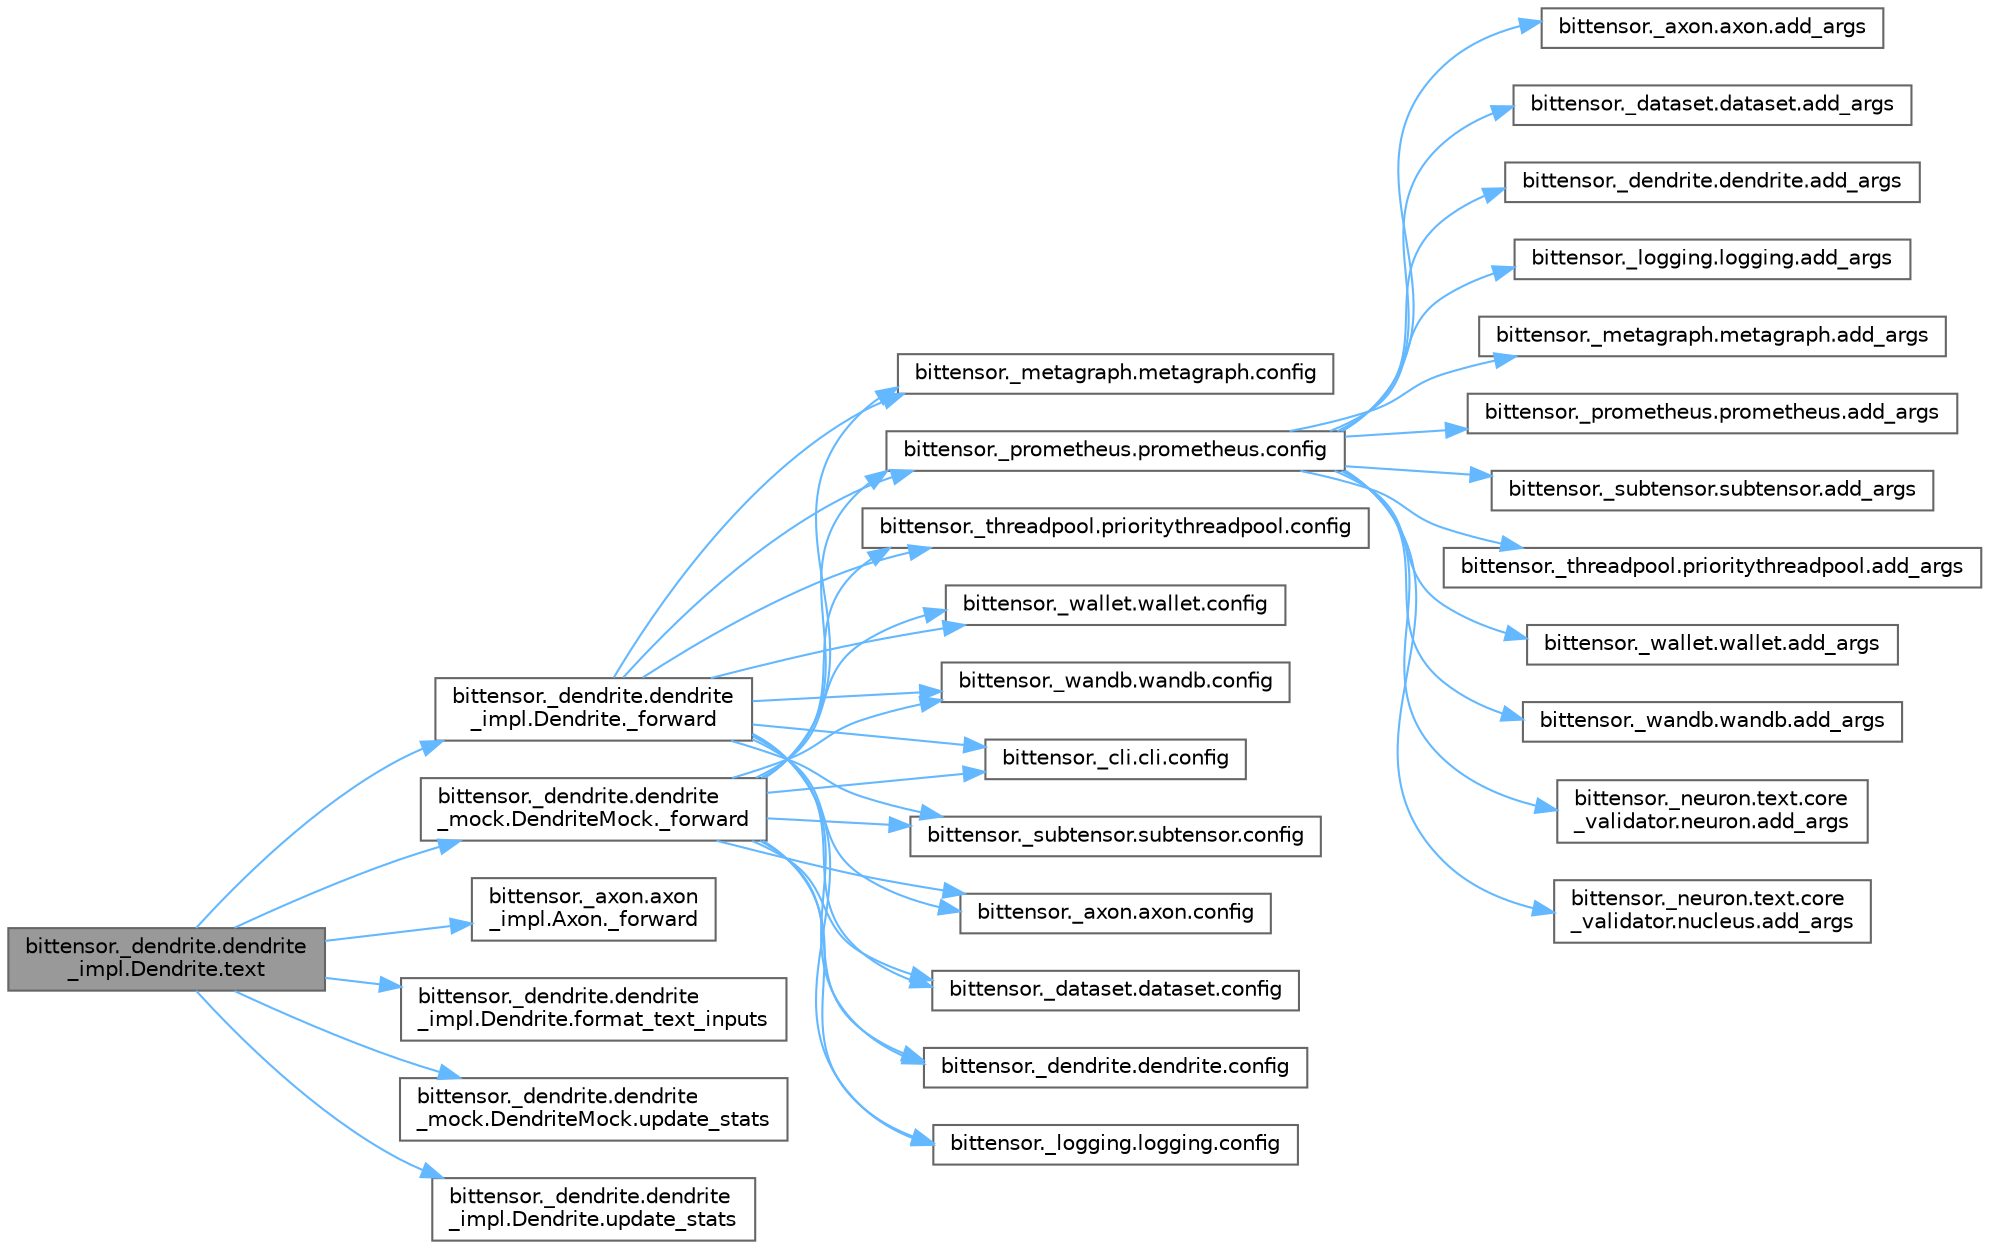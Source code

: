 digraph "bittensor._dendrite.dendrite_impl.Dendrite.text"
{
 // LATEX_PDF_SIZE
  bgcolor="transparent";
  edge [fontname=Helvetica,fontsize=10,labelfontname=Helvetica,labelfontsize=10];
  node [fontname=Helvetica,fontsize=10,shape=box,height=0.2,width=0.4];
  rankdir="LR";
  Node1 [label="bittensor._dendrite.dendrite\l_impl.Dendrite.text",height=0.2,width=0.4,color="gray40", fillcolor="grey60", style="filled", fontcolor="black",tooltip=" "];
  Node1 -> Node2 [color="steelblue1",style="solid"];
  Node2 [label="bittensor._dendrite.dendrite\l_impl.Dendrite._forward",height=0.2,width=0.4,color="grey40", fillcolor="white", style="filled",URL="$classbittensor_1_1__dendrite_1_1dendrite__impl_1_1_dendrite.html#ab0bedbfadc59c5895ad47f48f05b7b69",tooltip=" "];
  Node2 -> Node3 [color="steelblue1",style="solid"];
  Node3 [label="bittensor._subtensor.subtensor.config",height=0.2,width=0.4,color="grey40", fillcolor="white", style="filled",URL="$classbittensor_1_1__subtensor_1_1subtensor.html#a286524719d01e54533c069abddcf8a85",tooltip=" "];
  Node2 -> Node4 [color="steelblue1",style="solid"];
  Node4 [label="bittensor._axon.axon.config",height=0.2,width=0.4,color="grey40", fillcolor="white", style="filled",URL="$classbittensor_1_1__axon_1_1axon.html#a3517455cb9fa2f6f1e0374dc0bf18c85",tooltip=" "];
  Node2 -> Node5 [color="steelblue1",style="solid"];
  Node5 [label="bittensor._dataset.dataset.config",height=0.2,width=0.4,color="grey40", fillcolor="white", style="filled",URL="$classbittensor_1_1__dataset_1_1dataset.html#a87c59d83dcfd4887835558caeeb4a21d",tooltip=" "];
  Node2 -> Node6 [color="steelblue1",style="solid"];
  Node6 [label="bittensor._dendrite.dendrite.config",height=0.2,width=0.4,color="grey40", fillcolor="white", style="filled",URL="$classbittensor_1_1__dendrite_1_1dendrite.html#a43706005b1cc7469d979f937fde61893",tooltip=" "];
  Node2 -> Node7 [color="steelblue1",style="solid"];
  Node7 [label="bittensor._logging.logging.config",height=0.2,width=0.4,color="grey40", fillcolor="white", style="filled",URL="$classbittensor_1_1__logging_1_1logging.html#ac77d64a20b44564f6c9899c212af3a15",tooltip=" "];
  Node2 -> Node8 [color="steelblue1",style="solid"];
  Node8 [label="bittensor._metagraph.metagraph.config",height=0.2,width=0.4,color="grey40", fillcolor="white", style="filled",URL="$classbittensor_1_1__metagraph_1_1metagraph.html#a8b94e1702e4e0deb345284878f115dd9",tooltip=" "];
  Node2 -> Node9 [color="steelblue1",style="solid"];
  Node9 [label="bittensor._prometheus.prometheus.config",height=0.2,width=0.4,color="grey40", fillcolor="white", style="filled",URL="$classbittensor_1_1__prometheus_1_1prometheus.html#a2019917f4ad8e595357a744dc20f1a66",tooltip=" "];
  Node9 -> Node10 [color="steelblue1",style="solid"];
  Node10 [label="bittensor._axon.axon.add_args",height=0.2,width=0.4,color="grey40", fillcolor="white", style="filled",URL="$classbittensor_1_1__axon_1_1axon.html#ad1dcb057c01dbc6b554db2d12da3dfd5",tooltip=" "];
  Node9 -> Node11 [color="steelblue1",style="solid"];
  Node11 [label="bittensor._dataset.dataset.add_args",height=0.2,width=0.4,color="grey40", fillcolor="white", style="filled",URL="$classbittensor_1_1__dataset_1_1dataset.html#a4f9cc40ba3ff7638cc04a2511ac5c18c",tooltip=" "];
  Node9 -> Node12 [color="steelblue1",style="solid"];
  Node12 [label="bittensor._dendrite.dendrite.add_args",height=0.2,width=0.4,color="grey40", fillcolor="white", style="filled",URL="$classbittensor_1_1__dendrite_1_1dendrite.html#a9a3db91de971c48c1a50dd7fff04621a",tooltip=" "];
  Node9 -> Node13 [color="steelblue1",style="solid"];
  Node13 [label="bittensor._logging.logging.add_args",height=0.2,width=0.4,color="grey40", fillcolor="white", style="filled",URL="$classbittensor_1_1__logging_1_1logging.html#a2e003cfd2803110d2958b78006432176",tooltip=" "];
  Node9 -> Node14 [color="steelblue1",style="solid"];
  Node14 [label="bittensor._metagraph.metagraph.add_args",height=0.2,width=0.4,color="grey40", fillcolor="white", style="filled",URL="$classbittensor_1_1__metagraph_1_1metagraph.html#a256c4780fd08c591fb2e630f7e4cff37",tooltip=" "];
  Node9 -> Node15 [color="steelblue1",style="solid"];
  Node15 [label="bittensor._prometheus.prometheus.add_args",height=0.2,width=0.4,color="grey40", fillcolor="white", style="filled",URL="$classbittensor_1_1__prometheus_1_1prometheus.html#a2bcb633847d166730ec18afb875bec15",tooltip=" "];
  Node9 -> Node16 [color="steelblue1",style="solid"];
  Node16 [label="bittensor._subtensor.subtensor.add_args",height=0.2,width=0.4,color="grey40", fillcolor="white", style="filled",URL="$classbittensor_1_1__subtensor_1_1subtensor.html#ab2a96f88c69af04bf2f0cab8c46445d4",tooltip=" "];
  Node9 -> Node17 [color="steelblue1",style="solid"];
  Node17 [label="bittensor._threadpool.prioritythreadpool.add_args",height=0.2,width=0.4,color="grey40", fillcolor="white", style="filled",URL="$classbittensor_1_1__threadpool_1_1prioritythreadpool.html#a2d01eebce7b20b5afd1cf74b092dcbc2",tooltip=" "];
  Node9 -> Node18 [color="steelblue1",style="solid"];
  Node18 [label="bittensor._wallet.wallet.add_args",height=0.2,width=0.4,color="grey40", fillcolor="white", style="filled",URL="$classbittensor_1_1__wallet_1_1wallet.html#a72292bb31c5723a7956ddbb31cb25d35",tooltip=" "];
  Node9 -> Node19 [color="steelblue1",style="solid"];
  Node19 [label="bittensor._wandb.wandb.add_args",height=0.2,width=0.4,color="grey40", fillcolor="white", style="filled",URL="$classbittensor_1_1__wandb_1_1wandb.html#a3ed9e146339790d420f05893b6d3c01e",tooltip=" "];
  Node9 -> Node20 [color="steelblue1",style="solid"];
  Node20 [label="bittensor._neuron.text.core\l_validator.neuron.add_args",height=0.2,width=0.4,color="grey40", fillcolor="white", style="filled",URL="$classbittensor_1_1__neuron_1_1text_1_1core__validator_1_1neuron.html#a5542db2ddc40dd74753ff787bf69efe2",tooltip=" "];
  Node9 -> Node21 [color="steelblue1",style="solid"];
  Node21 [label="bittensor._neuron.text.core\l_validator.nucleus.add_args",height=0.2,width=0.4,color="grey40", fillcolor="white", style="filled",URL="$classbittensor_1_1__neuron_1_1text_1_1core__validator_1_1nucleus.html#afd2091dd63458b880907109b78c7912b",tooltip=" "];
  Node2 -> Node22 [color="steelblue1",style="solid"];
  Node22 [label="bittensor._threadpool.prioritythreadpool.config",height=0.2,width=0.4,color="grey40", fillcolor="white", style="filled",URL="$classbittensor_1_1__threadpool_1_1prioritythreadpool.html#a197d82d514a20af96c5f4c847e9944fb",tooltip=" "];
  Node2 -> Node23 [color="steelblue1",style="solid"];
  Node23 [label="bittensor._wallet.wallet.config",height=0.2,width=0.4,color="grey40", fillcolor="white", style="filled",URL="$classbittensor_1_1__wallet_1_1wallet.html#a4f6a3003e56909d34ee62fdc4127330a",tooltip=" "];
  Node2 -> Node24 [color="steelblue1",style="solid"];
  Node24 [label="bittensor._wandb.wandb.config",height=0.2,width=0.4,color="grey40", fillcolor="white", style="filled",URL="$classbittensor_1_1__wandb_1_1wandb.html#aacb3528779370a3e386902cfd6d33863",tooltip=" "];
  Node2 -> Node25 [color="steelblue1",style="solid"];
  Node25 [label="bittensor._cli.cli.config",height=0.2,width=0.4,color="grey40", fillcolor="white", style="filled",URL="$classbittensor_1_1__cli_1_1cli.html#a943ad4fd046ebbfe2aaaf497fb88b5ee",tooltip=" "];
  Node1 -> Node26 [color="steelblue1",style="solid"];
  Node26 [label="bittensor._dendrite.dendrite\l_mock.DendriteMock._forward",height=0.2,width=0.4,color="grey40", fillcolor="white", style="filled",URL="$classbittensor_1_1__dendrite_1_1dendrite__mock_1_1_dendrite_mock.html#ab55cc43ecfbdfbe6c12477c357e1f45a",tooltip=" "];
  Node26 -> Node3 [color="steelblue1",style="solid"];
  Node26 -> Node4 [color="steelblue1",style="solid"];
  Node26 -> Node5 [color="steelblue1",style="solid"];
  Node26 -> Node6 [color="steelblue1",style="solid"];
  Node26 -> Node7 [color="steelblue1",style="solid"];
  Node26 -> Node8 [color="steelblue1",style="solid"];
  Node26 -> Node9 [color="steelblue1",style="solid"];
  Node26 -> Node22 [color="steelblue1",style="solid"];
  Node26 -> Node23 [color="steelblue1",style="solid"];
  Node26 -> Node24 [color="steelblue1",style="solid"];
  Node26 -> Node25 [color="steelblue1",style="solid"];
  Node1 -> Node27 [color="steelblue1",style="solid"];
  Node27 [label="bittensor._axon.axon\l_impl.Axon._forward",height=0.2,width=0.4,color="grey40", fillcolor="white", style="filled",URL="$classbittensor_1_1__axon_1_1axon__impl_1_1_axon.html#a9e9ad24a48f3fd77dfedc6ea1c175485",tooltip=" "];
  Node1 -> Node28 [color="steelblue1",style="solid"];
  Node28 [label="bittensor._dendrite.dendrite\l_impl.Dendrite.format_text_inputs",height=0.2,width=0.4,color="grey40", fillcolor="white", style="filled",URL="$classbittensor_1_1__dendrite_1_1dendrite__impl_1_1_dendrite.html#abab26bb7988e58f64548aef9489d8830",tooltip=" "];
  Node1 -> Node29 [color="steelblue1",style="solid"];
  Node29 [label="bittensor._dendrite.dendrite\l_mock.DendriteMock.update_stats",height=0.2,width=0.4,color="grey40", fillcolor="white", style="filled",URL="$classbittensor_1_1__dendrite_1_1dendrite__mock_1_1_dendrite_mock.html#ae078e5bf68d851035d9c4e7a125f3611",tooltip=" "];
  Node1 -> Node30 [color="steelblue1",style="solid"];
  Node30 [label="bittensor._dendrite.dendrite\l_impl.Dendrite.update_stats",height=0.2,width=0.4,color="grey40", fillcolor="white", style="filled",URL="$classbittensor_1_1__dendrite_1_1dendrite__impl_1_1_dendrite.html#a52f56fdee119d8db1bc4528266623519",tooltip=" "];
}
